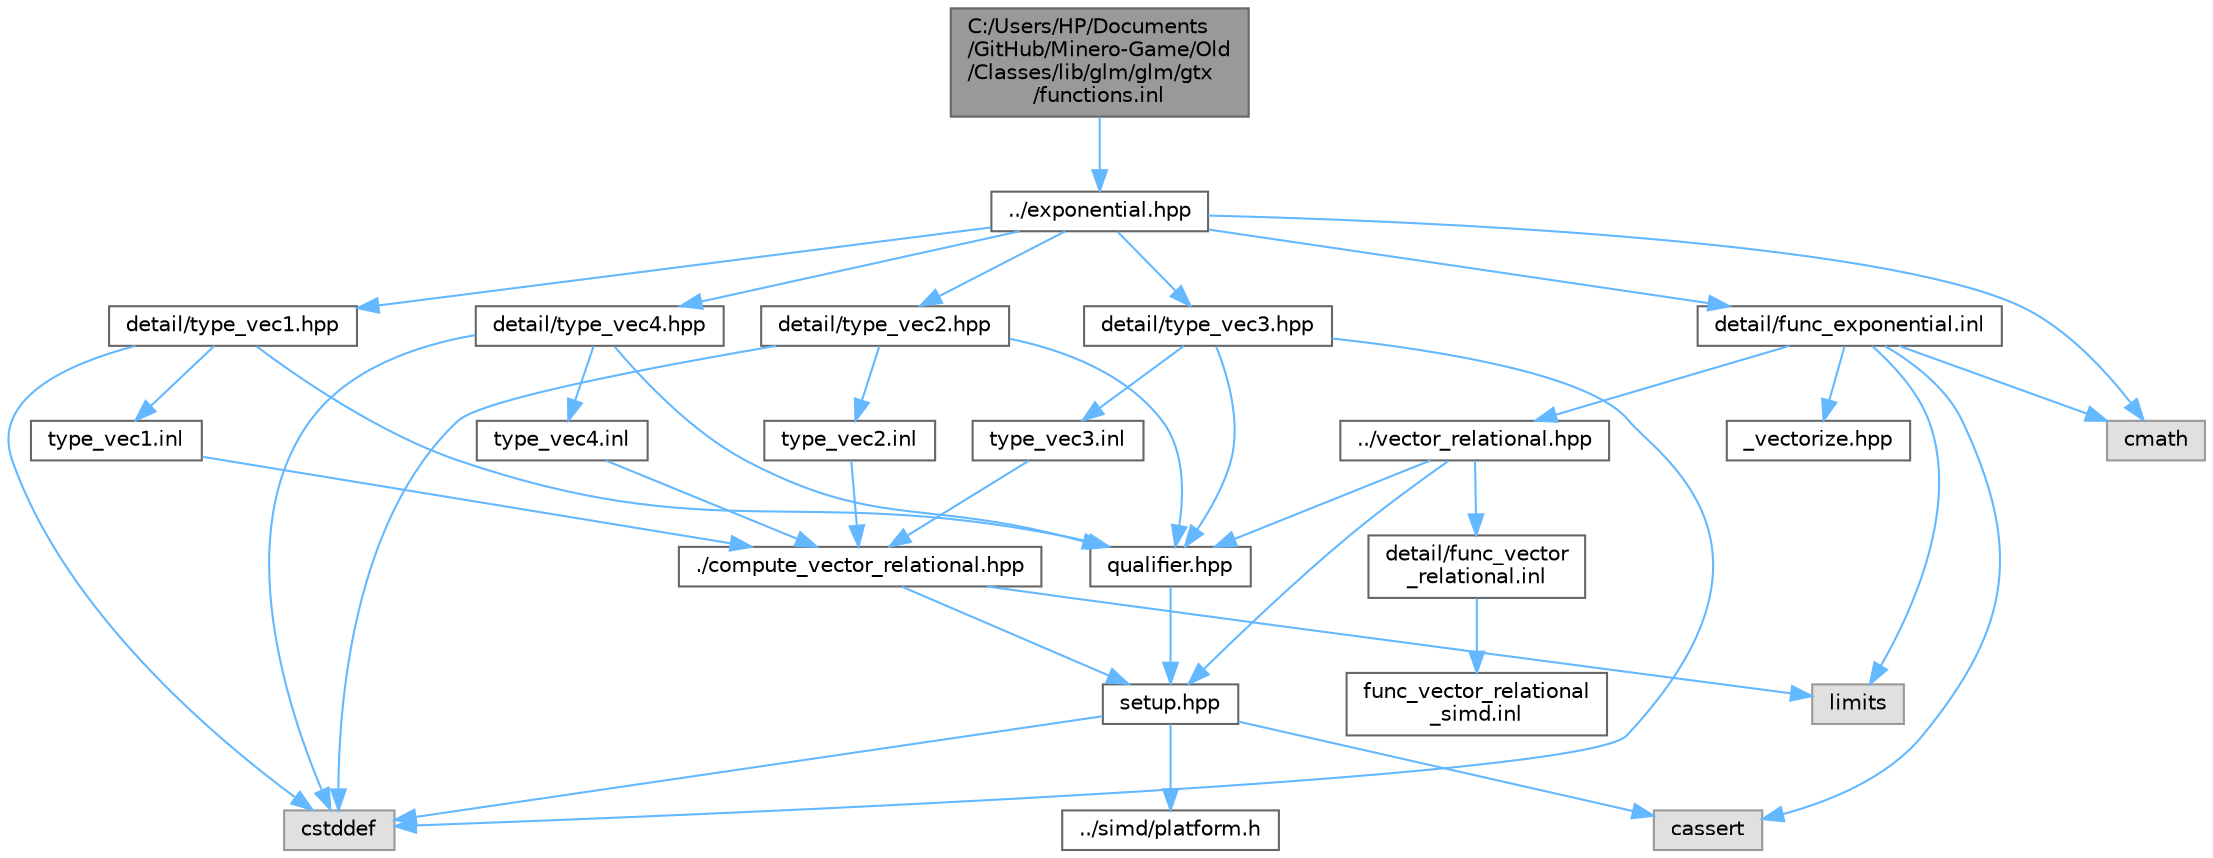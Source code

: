 digraph "C:/Users/HP/Documents/GitHub/Minero-Game/Old/Classes/lib/glm/glm/gtx/functions.inl"
{
 // LATEX_PDF_SIZE
  bgcolor="transparent";
  edge [fontname=Helvetica,fontsize=10,labelfontname=Helvetica,labelfontsize=10];
  node [fontname=Helvetica,fontsize=10,shape=box,height=0.2,width=0.4];
  Node1 [id="Node000001",label="C:/Users/HP/Documents\l/GitHub/Minero-Game/Old\l/Classes/lib/glm/glm/gtx\l/functions.inl",height=0.2,width=0.4,color="gray40", fillcolor="grey60", style="filled", fontcolor="black",tooltip=" "];
  Node1 -> Node2 [id="edge77_Node000001_Node000002",color="steelblue1",style="solid",tooltip=" "];
  Node2 [id="Node000002",label="../exponential.hpp",height=0.2,width=0.4,color="grey40", fillcolor="white", style="filled",URL="$_old_2_classes_2lib_2glm_2glm_2exponential_8hpp.html",tooltip=" "];
  Node2 -> Node3 [id="edge78_Node000002_Node000003",color="steelblue1",style="solid",tooltip=" "];
  Node3 [id="Node000003",label="detail/type_vec1.hpp",height=0.2,width=0.4,color="grey40", fillcolor="white", style="filled",URL="$_old_2_classes_2lib_2glm_2glm_2detail_2type__vec1_8hpp.html",tooltip=" "];
  Node3 -> Node4 [id="edge79_Node000003_Node000004",color="steelblue1",style="solid",tooltip=" "];
  Node4 [id="Node000004",label="qualifier.hpp",height=0.2,width=0.4,color="grey40", fillcolor="white", style="filled",URL="$_old_2_classes_2lib_2glm_2glm_2detail_2qualifier_8hpp.html",tooltip=" "];
  Node4 -> Node5 [id="edge80_Node000004_Node000005",color="steelblue1",style="solid",tooltip=" "];
  Node5 [id="Node000005",label="setup.hpp",height=0.2,width=0.4,color="grey40", fillcolor="white", style="filled",URL="$_old_2_classes_2lib_2glm_2glm_2detail_2setup_8hpp.html",tooltip=" "];
  Node5 -> Node6 [id="edge81_Node000005_Node000006",color="steelblue1",style="solid",tooltip=" "];
  Node6 [id="Node000006",label="cassert",height=0.2,width=0.4,color="grey60", fillcolor="#E0E0E0", style="filled",tooltip=" "];
  Node5 -> Node7 [id="edge82_Node000005_Node000007",color="steelblue1",style="solid",tooltip=" "];
  Node7 [id="Node000007",label="cstddef",height=0.2,width=0.4,color="grey60", fillcolor="#E0E0E0", style="filled",tooltip=" "];
  Node5 -> Node8 [id="edge83_Node000005_Node000008",color="steelblue1",style="solid",tooltip=" "];
  Node8 [id="Node000008",label="../simd/platform.h",height=0.2,width=0.4,color="grey40", fillcolor="white", style="filled",URL="$_old_2_classes_2lib_2glm_2glm_2simd_2platform_8h.html",tooltip=" "];
  Node3 -> Node7 [id="edge84_Node000003_Node000007",color="steelblue1",style="solid",tooltip=" "];
  Node3 -> Node9 [id="edge85_Node000003_Node000009",color="steelblue1",style="solid",tooltip=" "];
  Node9 [id="Node000009",label="type_vec1.inl",height=0.2,width=0.4,color="grey40", fillcolor="white", style="filled",URL="$_old_2_classes_2lib_2glm_2glm_2detail_2type__vec1_8inl.html",tooltip=" "];
  Node9 -> Node10 [id="edge86_Node000009_Node000010",color="steelblue1",style="solid",tooltip=" "];
  Node10 [id="Node000010",label="./compute_vector_relational.hpp",height=0.2,width=0.4,color="grey40", fillcolor="white", style="filled",URL="$_old_2_classes_2lib_2glm_2glm_2detail_2compute__vector__relational_8hpp.html",tooltip=" "];
  Node10 -> Node5 [id="edge87_Node000010_Node000005",color="steelblue1",style="solid",tooltip=" "];
  Node10 -> Node11 [id="edge88_Node000010_Node000011",color="steelblue1",style="solid",tooltip=" "];
  Node11 [id="Node000011",label="limits",height=0.2,width=0.4,color="grey60", fillcolor="#E0E0E0", style="filled",tooltip=" "];
  Node2 -> Node12 [id="edge89_Node000002_Node000012",color="steelblue1",style="solid",tooltip=" "];
  Node12 [id="Node000012",label="detail/type_vec2.hpp",height=0.2,width=0.4,color="grey40", fillcolor="white", style="filled",URL="$_old_2_classes_2lib_2glm_2glm_2detail_2type__vec2_8hpp.html",tooltip=" "];
  Node12 -> Node4 [id="edge90_Node000012_Node000004",color="steelblue1",style="solid",tooltip=" "];
  Node12 -> Node7 [id="edge91_Node000012_Node000007",color="steelblue1",style="solid",tooltip=" "];
  Node12 -> Node13 [id="edge92_Node000012_Node000013",color="steelblue1",style="solid",tooltip=" "];
  Node13 [id="Node000013",label="type_vec2.inl",height=0.2,width=0.4,color="grey40", fillcolor="white", style="filled",URL="$_old_2_classes_2lib_2glm_2glm_2detail_2type__vec2_8inl.html",tooltip=" "];
  Node13 -> Node10 [id="edge93_Node000013_Node000010",color="steelblue1",style="solid",tooltip=" "];
  Node2 -> Node14 [id="edge94_Node000002_Node000014",color="steelblue1",style="solid",tooltip=" "];
  Node14 [id="Node000014",label="detail/type_vec3.hpp",height=0.2,width=0.4,color="grey40", fillcolor="white", style="filled",URL="$_old_2_classes_2lib_2glm_2glm_2detail_2type__vec3_8hpp.html",tooltip=" "];
  Node14 -> Node4 [id="edge95_Node000014_Node000004",color="steelblue1",style="solid",tooltip=" "];
  Node14 -> Node7 [id="edge96_Node000014_Node000007",color="steelblue1",style="solid",tooltip=" "];
  Node14 -> Node15 [id="edge97_Node000014_Node000015",color="steelblue1",style="solid",tooltip=" "];
  Node15 [id="Node000015",label="type_vec3.inl",height=0.2,width=0.4,color="grey40", fillcolor="white", style="filled",URL="$_old_2_classes_2lib_2glm_2glm_2detail_2type__vec3_8inl.html",tooltip=" "];
  Node15 -> Node10 [id="edge98_Node000015_Node000010",color="steelblue1",style="solid",tooltip=" "];
  Node2 -> Node16 [id="edge99_Node000002_Node000016",color="steelblue1",style="solid",tooltip=" "];
  Node16 [id="Node000016",label="detail/type_vec4.hpp",height=0.2,width=0.4,color="grey40", fillcolor="white", style="filled",URL="$_old_2_classes_2lib_2glm_2glm_2detail_2type__vec4_8hpp.html",tooltip=" "];
  Node16 -> Node4 [id="edge100_Node000016_Node000004",color="steelblue1",style="solid",tooltip=" "];
  Node16 -> Node7 [id="edge101_Node000016_Node000007",color="steelblue1",style="solid",tooltip=" "];
  Node16 -> Node17 [id="edge102_Node000016_Node000017",color="steelblue1",style="solid",tooltip=" "];
  Node17 [id="Node000017",label="type_vec4.inl",height=0.2,width=0.4,color="grey40", fillcolor="white", style="filled",URL="$_old_2_classes_2lib_2glm_2glm_2detail_2type__vec4_8inl.html",tooltip=" "];
  Node17 -> Node10 [id="edge103_Node000017_Node000010",color="steelblue1",style="solid",tooltip=" "];
  Node2 -> Node18 [id="edge104_Node000002_Node000018",color="steelblue1",style="solid",tooltip=" "];
  Node18 [id="Node000018",label="cmath",height=0.2,width=0.4,color="grey60", fillcolor="#E0E0E0", style="filled",tooltip=" "];
  Node2 -> Node19 [id="edge105_Node000002_Node000019",color="steelblue1",style="solid",tooltip=" "];
  Node19 [id="Node000019",label="detail/func_exponential.inl",height=0.2,width=0.4,color="grey40", fillcolor="white", style="filled",URL="$_old_2_classes_2lib_2glm_2glm_2detail_2func__exponential_8inl.html",tooltip=" "];
  Node19 -> Node20 [id="edge106_Node000019_Node000020",color="steelblue1",style="solid",tooltip=" "];
  Node20 [id="Node000020",label="../vector_relational.hpp",height=0.2,width=0.4,color="grey40", fillcolor="white", style="filled",URL="$_old_2_classes_2lib_2glm_2glm_2vector__relational_8hpp.html",tooltip=" "];
  Node20 -> Node4 [id="edge107_Node000020_Node000004",color="steelblue1",style="solid",tooltip=" "];
  Node20 -> Node5 [id="edge108_Node000020_Node000005",color="steelblue1",style="solid",tooltip=" "];
  Node20 -> Node21 [id="edge109_Node000020_Node000021",color="steelblue1",style="solid",tooltip=" "];
  Node21 [id="Node000021",label="detail/func_vector\l_relational.inl",height=0.2,width=0.4,color="grey40", fillcolor="white", style="filled",URL="$_old_2_classes_2lib_2glm_2glm_2detail_2func__vector__relational_8inl.html",tooltip=" "];
  Node21 -> Node22 [id="edge110_Node000021_Node000022",color="steelblue1",style="solid",tooltip=" "];
  Node22 [id="Node000022",label="func_vector_relational\l_simd.inl",height=0.2,width=0.4,color="grey40", fillcolor="white", style="filled",URL="$_old_2_classes_2lib_2glm_2glm_2detail_2func__vector__relational__simd_8inl.html",tooltip=" "];
  Node19 -> Node23 [id="edge111_Node000019_Node000023",color="steelblue1",style="solid",tooltip=" "];
  Node23 [id="Node000023",label="_vectorize.hpp",height=0.2,width=0.4,color="grey40", fillcolor="white", style="filled",URL="$_old_2_classes_2lib_2glm_2glm_2detail_2__vectorize_8hpp.html",tooltip=" "];
  Node19 -> Node11 [id="edge112_Node000019_Node000011",color="steelblue1",style="solid",tooltip=" "];
  Node19 -> Node18 [id="edge113_Node000019_Node000018",color="steelblue1",style="solid",tooltip=" "];
  Node19 -> Node6 [id="edge114_Node000019_Node000006",color="steelblue1",style="solid",tooltip=" "];
}
